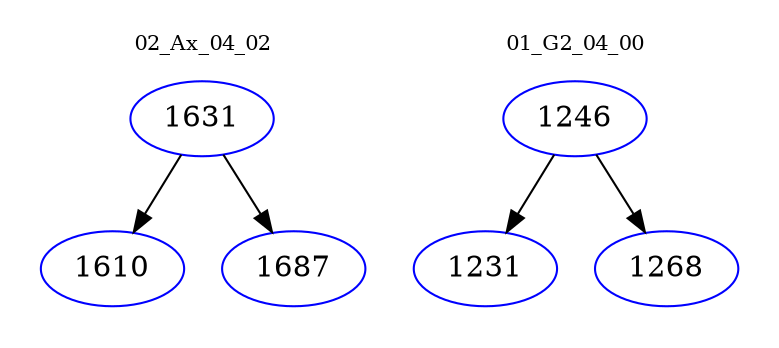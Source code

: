 digraph{
subgraph cluster_0 {
color = white
label = "02_Ax_04_02";
fontsize=10;
T0_1631 [label="1631", color="blue"]
T0_1631 -> T0_1610 [color="black"]
T0_1610 [label="1610", color="blue"]
T0_1631 -> T0_1687 [color="black"]
T0_1687 [label="1687", color="blue"]
}
subgraph cluster_1 {
color = white
label = "01_G2_04_00";
fontsize=10;
T1_1246 [label="1246", color="blue"]
T1_1246 -> T1_1231 [color="black"]
T1_1231 [label="1231", color="blue"]
T1_1246 -> T1_1268 [color="black"]
T1_1268 [label="1268", color="blue"]
}
}

